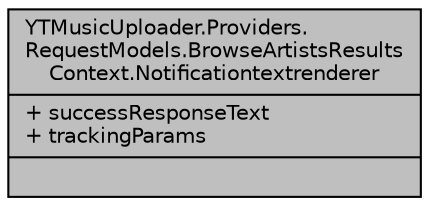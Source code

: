 digraph "YTMusicUploader.Providers.RequestModels.BrowseArtistsResultsContext.Notificationtextrenderer"
{
 // LATEX_PDF_SIZE
  edge [fontname="Helvetica",fontsize="10",labelfontname="Helvetica",labelfontsize="10"];
  node [fontname="Helvetica",fontsize="10",shape=record];
  Node1 [label="{YTMusicUploader.Providers.\lRequestModels.BrowseArtistsResults\lContext.Notificationtextrenderer\n|+ successResponseText\l+ trackingParams\l|}",height=0.2,width=0.4,color="black", fillcolor="grey75", style="filled", fontcolor="black",tooltip=" "];
}
